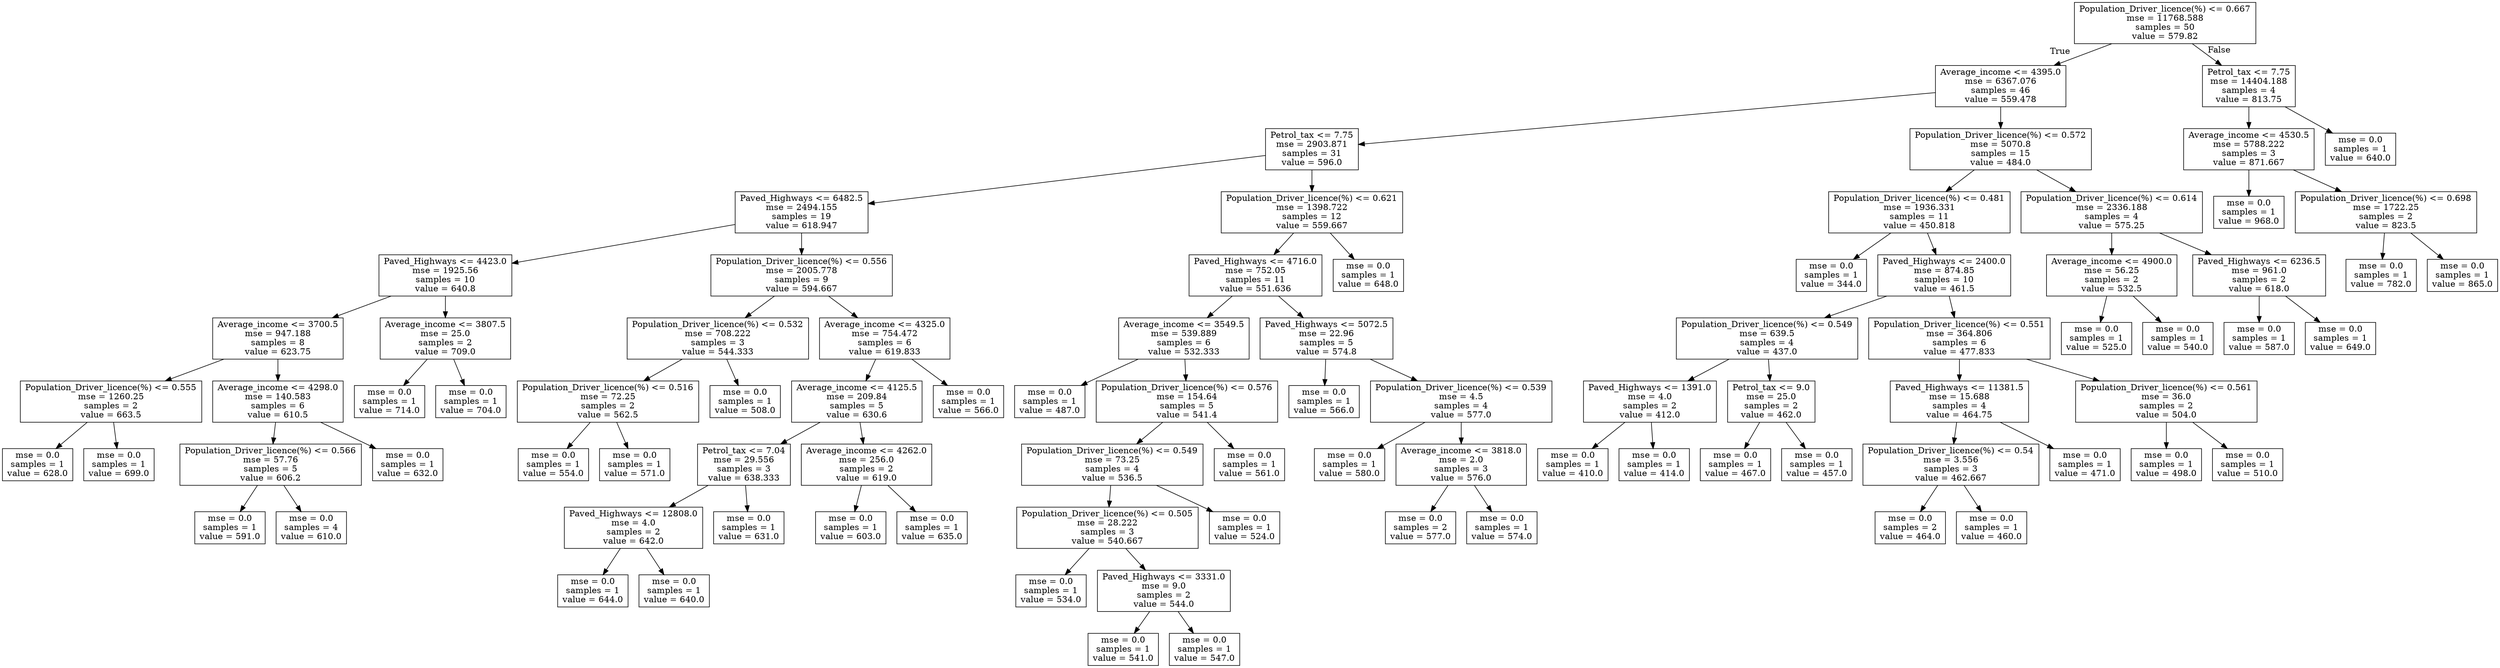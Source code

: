 digraph Tree {
node [shape=box] ;
0 [label="Population_Driver_licence(%) <= 0.667\nmse = 11768.588\nsamples = 50\nvalue = 579.82"] ;
1 [label="Average_income <= 4395.0\nmse = 6367.076\nsamples = 46\nvalue = 559.478"] ;
0 -> 1 [labeldistance=2.5, labelangle=45, headlabel="True"] ;
2 [label="Petrol_tax <= 7.75\nmse = 2903.871\nsamples = 31\nvalue = 596.0"] ;
1 -> 2 ;
3 [label="Paved_Highways <= 6482.5\nmse = 2494.155\nsamples = 19\nvalue = 618.947"] ;
2 -> 3 ;
4 [label="Paved_Highways <= 4423.0\nmse = 1925.56\nsamples = 10\nvalue = 640.8"] ;
3 -> 4 ;
5 [label="Average_income <= 3700.5\nmse = 947.188\nsamples = 8\nvalue = 623.75"] ;
4 -> 5 ;
6 [label="Population_Driver_licence(%) <= 0.555\nmse = 1260.25\nsamples = 2\nvalue = 663.5"] ;
5 -> 6 ;
7 [label="mse = 0.0\nsamples = 1\nvalue = 628.0"] ;
6 -> 7 ;
8 [label="mse = 0.0\nsamples = 1\nvalue = 699.0"] ;
6 -> 8 ;
9 [label="Average_income <= 4298.0\nmse = 140.583\nsamples = 6\nvalue = 610.5"] ;
5 -> 9 ;
10 [label="Population_Driver_licence(%) <= 0.566\nmse = 57.76\nsamples = 5\nvalue = 606.2"] ;
9 -> 10 ;
11 [label="mse = 0.0\nsamples = 1\nvalue = 591.0"] ;
10 -> 11 ;
12 [label="mse = 0.0\nsamples = 4\nvalue = 610.0"] ;
10 -> 12 ;
13 [label="mse = 0.0\nsamples = 1\nvalue = 632.0"] ;
9 -> 13 ;
14 [label="Average_income <= 3807.5\nmse = 25.0\nsamples = 2\nvalue = 709.0"] ;
4 -> 14 ;
15 [label="mse = 0.0\nsamples = 1\nvalue = 714.0"] ;
14 -> 15 ;
16 [label="mse = 0.0\nsamples = 1\nvalue = 704.0"] ;
14 -> 16 ;
17 [label="Population_Driver_licence(%) <= 0.556\nmse = 2005.778\nsamples = 9\nvalue = 594.667"] ;
3 -> 17 ;
18 [label="Population_Driver_licence(%) <= 0.532\nmse = 708.222\nsamples = 3\nvalue = 544.333"] ;
17 -> 18 ;
19 [label="Population_Driver_licence(%) <= 0.516\nmse = 72.25\nsamples = 2\nvalue = 562.5"] ;
18 -> 19 ;
20 [label="mse = 0.0\nsamples = 1\nvalue = 554.0"] ;
19 -> 20 ;
21 [label="mse = 0.0\nsamples = 1\nvalue = 571.0"] ;
19 -> 21 ;
22 [label="mse = 0.0\nsamples = 1\nvalue = 508.0"] ;
18 -> 22 ;
23 [label="Average_income <= 4325.0\nmse = 754.472\nsamples = 6\nvalue = 619.833"] ;
17 -> 23 ;
24 [label="Average_income <= 4125.5\nmse = 209.84\nsamples = 5\nvalue = 630.6"] ;
23 -> 24 ;
25 [label="Petrol_tax <= 7.04\nmse = 29.556\nsamples = 3\nvalue = 638.333"] ;
24 -> 25 ;
26 [label="Paved_Highways <= 12808.0\nmse = 4.0\nsamples = 2\nvalue = 642.0"] ;
25 -> 26 ;
27 [label="mse = 0.0\nsamples = 1\nvalue = 644.0"] ;
26 -> 27 ;
28 [label="mse = 0.0\nsamples = 1\nvalue = 640.0"] ;
26 -> 28 ;
29 [label="mse = 0.0\nsamples = 1\nvalue = 631.0"] ;
25 -> 29 ;
30 [label="Average_income <= 4262.0\nmse = 256.0\nsamples = 2\nvalue = 619.0"] ;
24 -> 30 ;
31 [label="mse = 0.0\nsamples = 1\nvalue = 603.0"] ;
30 -> 31 ;
32 [label="mse = 0.0\nsamples = 1\nvalue = 635.0"] ;
30 -> 32 ;
33 [label="mse = 0.0\nsamples = 1\nvalue = 566.0"] ;
23 -> 33 ;
34 [label="Population_Driver_licence(%) <= 0.621\nmse = 1398.722\nsamples = 12\nvalue = 559.667"] ;
2 -> 34 ;
35 [label="Paved_Highways <= 4716.0\nmse = 752.05\nsamples = 11\nvalue = 551.636"] ;
34 -> 35 ;
36 [label="Average_income <= 3549.5\nmse = 539.889\nsamples = 6\nvalue = 532.333"] ;
35 -> 36 ;
37 [label="mse = 0.0\nsamples = 1\nvalue = 487.0"] ;
36 -> 37 ;
38 [label="Population_Driver_licence(%) <= 0.576\nmse = 154.64\nsamples = 5\nvalue = 541.4"] ;
36 -> 38 ;
39 [label="Population_Driver_licence(%) <= 0.549\nmse = 73.25\nsamples = 4\nvalue = 536.5"] ;
38 -> 39 ;
40 [label="Population_Driver_licence(%) <= 0.505\nmse = 28.222\nsamples = 3\nvalue = 540.667"] ;
39 -> 40 ;
41 [label="mse = 0.0\nsamples = 1\nvalue = 534.0"] ;
40 -> 41 ;
42 [label="Paved_Highways <= 3331.0\nmse = 9.0\nsamples = 2\nvalue = 544.0"] ;
40 -> 42 ;
43 [label="mse = 0.0\nsamples = 1\nvalue = 541.0"] ;
42 -> 43 ;
44 [label="mse = 0.0\nsamples = 1\nvalue = 547.0"] ;
42 -> 44 ;
45 [label="mse = 0.0\nsamples = 1\nvalue = 524.0"] ;
39 -> 45 ;
46 [label="mse = 0.0\nsamples = 1\nvalue = 561.0"] ;
38 -> 46 ;
47 [label="Paved_Highways <= 5072.5\nmse = 22.96\nsamples = 5\nvalue = 574.8"] ;
35 -> 47 ;
48 [label="mse = 0.0\nsamples = 1\nvalue = 566.0"] ;
47 -> 48 ;
49 [label="Population_Driver_licence(%) <= 0.539\nmse = 4.5\nsamples = 4\nvalue = 577.0"] ;
47 -> 49 ;
50 [label="mse = 0.0\nsamples = 1\nvalue = 580.0"] ;
49 -> 50 ;
51 [label="Average_income <= 3818.0\nmse = 2.0\nsamples = 3\nvalue = 576.0"] ;
49 -> 51 ;
52 [label="mse = 0.0\nsamples = 2\nvalue = 577.0"] ;
51 -> 52 ;
53 [label="mse = 0.0\nsamples = 1\nvalue = 574.0"] ;
51 -> 53 ;
54 [label="mse = 0.0\nsamples = 1\nvalue = 648.0"] ;
34 -> 54 ;
55 [label="Population_Driver_licence(%) <= 0.572\nmse = 5070.8\nsamples = 15\nvalue = 484.0"] ;
1 -> 55 ;
56 [label="Population_Driver_licence(%) <= 0.481\nmse = 1936.331\nsamples = 11\nvalue = 450.818"] ;
55 -> 56 ;
57 [label="mse = 0.0\nsamples = 1\nvalue = 344.0"] ;
56 -> 57 ;
58 [label="Paved_Highways <= 2400.0\nmse = 874.85\nsamples = 10\nvalue = 461.5"] ;
56 -> 58 ;
59 [label="Population_Driver_licence(%) <= 0.549\nmse = 639.5\nsamples = 4\nvalue = 437.0"] ;
58 -> 59 ;
60 [label="Paved_Highways <= 1391.0\nmse = 4.0\nsamples = 2\nvalue = 412.0"] ;
59 -> 60 ;
61 [label="mse = 0.0\nsamples = 1\nvalue = 410.0"] ;
60 -> 61 ;
62 [label="mse = 0.0\nsamples = 1\nvalue = 414.0"] ;
60 -> 62 ;
63 [label="Petrol_tax <= 9.0\nmse = 25.0\nsamples = 2\nvalue = 462.0"] ;
59 -> 63 ;
64 [label="mse = 0.0\nsamples = 1\nvalue = 467.0"] ;
63 -> 64 ;
65 [label="mse = 0.0\nsamples = 1\nvalue = 457.0"] ;
63 -> 65 ;
66 [label="Population_Driver_licence(%) <= 0.551\nmse = 364.806\nsamples = 6\nvalue = 477.833"] ;
58 -> 66 ;
67 [label="Paved_Highways <= 11381.5\nmse = 15.688\nsamples = 4\nvalue = 464.75"] ;
66 -> 67 ;
68 [label="Population_Driver_licence(%) <= 0.54\nmse = 3.556\nsamples = 3\nvalue = 462.667"] ;
67 -> 68 ;
69 [label="mse = 0.0\nsamples = 2\nvalue = 464.0"] ;
68 -> 69 ;
70 [label="mse = 0.0\nsamples = 1\nvalue = 460.0"] ;
68 -> 70 ;
71 [label="mse = 0.0\nsamples = 1\nvalue = 471.0"] ;
67 -> 71 ;
72 [label="Population_Driver_licence(%) <= 0.561\nmse = 36.0\nsamples = 2\nvalue = 504.0"] ;
66 -> 72 ;
73 [label="mse = 0.0\nsamples = 1\nvalue = 498.0"] ;
72 -> 73 ;
74 [label="mse = 0.0\nsamples = 1\nvalue = 510.0"] ;
72 -> 74 ;
75 [label="Population_Driver_licence(%) <= 0.614\nmse = 2336.188\nsamples = 4\nvalue = 575.25"] ;
55 -> 75 ;
76 [label="Average_income <= 4900.0\nmse = 56.25\nsamples = 2\nvalue = 532.5"] ;
75 -> 76 ;
77 [label="mse = 0.0\nsamples = 1\nvalue = 525.0"] ;
76 -> 77 ;
78 [label="mse = 0.0\nsamples = 1\nvalue = 540.0"] ;
76 -> 78 ;
79 [label="Paved_Highways <= 6236.5\nmse = 961.0\nsamples = 2\nvalue = 618.0"] ;
75 -> 79 ;
80 [label="mse = 0.0\nsamples = 1\nvalue = 587.0"] ;
79 -> 80 ;
81 [label="mse = 0.0\nsamples = 1\nvalue = 649.0"] ;
79 -> 81 ;
82 [label="Petrol_tax <= 7.75\nmse = 14404.188\nsamples = 4\nvalue = 813.75"] ;
0 -> 82 [labeldistance=2.5, labelangle=-45, headlabel="False"] ;
83 [label="Average_income <= 4530.5\nmse = 5788.222\nsamples = 3\nvalue = 871.667"] ;
82 -> 83 ;
84 [label="mse = 0.0\nsamples = 1\nvalue = 968.0"] ;
83 -> 84 ;
85 [label="Population_Driver_licence(%) <= 0.698\nmse = 1722.25\nsamples = 2\nvalue = 823.5"] ;
83 -> 85 ;
86 [label="mse = 0.0\nsamples = 1\nvalue = 782.0"] ;
85 -> 86 ;
87 [label="mse = 0.0\nsamples = 1\nvalue = 865.0"] ;
85 -> 87 ;
88 [label="mse = 0.0\nsamples = 1\nvalue = 640.0"] ;
82 -> 88 ;
}